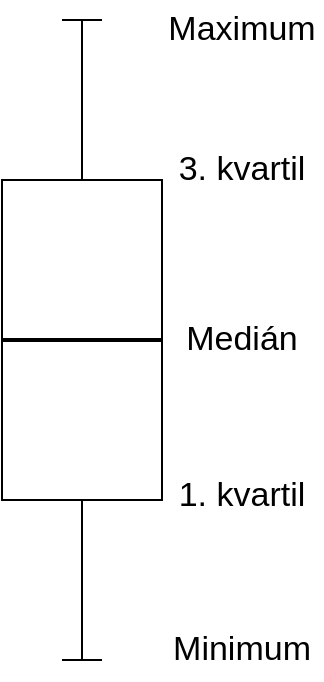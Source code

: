 <mxfile version="17.5.0" type="device"><diagram id="15i4A0VTW2yreT8hfdWH" name="Page-1"><mxGraphModel dx="830" dy="466" grid="1" gridSize="10" guides="1" tooltips="1" connect="1" arrows="1" fold="1" page="1" pageScale="1" pageWidth="583" pageHeight="827" math="0" shadow="0"><root><mxCell id="0"/><mxCell id="1" parent="0"/><mxCell id="GNaKfItV5-cQycoCKyRW-3" value="" style="shape=crossbar;whiteSpace=wrap;html=1;rounded=1;rotation=90;" parent="1" vertex="1"><mxGeometry x="120" y="310" width="320" height="20" as="geometry"/></mxCell><mxCell id="GNaKfItV5-cQycoCKyRW-1" value="" style="rounded=0;whiteSpace=wrap;html=1;" parent="1" vertex="1"><mxGeometry x="240" y="240" width="80" height="160" as="geometry"/></mxCell><mxCell id="GNaKfItV5-cQycoCKyRW-5" value="" style="line;strokeWidth=2;html=1;" parent="1" vertex="1"><mxGeometry x="240" y="315" width="80" height="10" as="geometry"/></mxCell><mxCell id="GNaKfItV5-cQycoCKyRW-6" value="&lt;div style=&quot;font-size: 17px;&quot;&gt;Maximum&lt;/div&gt;" style="text;html=1;strokeColor=none;fillColor=none;align=center;verticalAlign=middle;whiteSpace=wrap;rounded=0;fontSize=17;" parent="1" vertex="1"><mxGeometry x="330" y="150" width="60" height="30" as="geometry"/></mxCell><mxCell id="GNaKfItV5-cQycoCKyRW-7" value="&lt;div style=&quot;font-size: 17px;&quot;&gt;3. kvartil&lt;/div&gt;&lt;div style=&quot;font-size: 17px;&quot;&gt;&lt;br style=&quot;font-size: 17px;&quot;&gt;&lt;/div&gt;" style="text;html=1;strokeColor=none;fillColor=none;align=center;verticalAlign=middle;whiteSpace=wrap;rounded=0;fontSize=17;" parent="1" vertex="1"><mxGeometry x="325" y="230" width="70" height="30" as="geometry"/></mxCell><mxCell id="GNaKfItV5-cQycoCKyRW-8" value="&lt;div style=&quot;font-size: 17px;&quot;&gt;Medián&lt;/div&gt;" style="text;html=1;strokeColor=none;fillColor=none;align=center;verticalAlign=middle;whiteSpace=wrap;rounded=0;fontSize=17;" parent="1" vertex="1"><mxGeometry x="330" y="305" width="60" height="30" as="geometry"/></mxCell><mxCell id="GNaKfItV5-cQycoCKyRW-9" value="&lt;div style=&quot;font-size: 17px;&quot;&gt;1. kvartil&lt;/div&gt;" style="text;html=1;strokeColor=none;fillColor=none;align=center;verticalAlign=middle;whiteSpace=wrap;rounded=0;fontSize=17;" parent="1" vertex="1"><mxGeometry x="320" y="383" width="80" height="30" as="geometry"/></mxCell><mxCell id="GNaKfItV5-cQycoCKyRW-10" value="&lt;div style=&quot;font-size: 17px;&quot;&gt;Minimum&lt;/div&gt;" style="text;html=1;strokeColor=none;fillColor=none;align=center;verticalAlign=middle;whiteSpace=wrap;rounded=0;fontSize=17;" parent="1" vertex="1"><mxGeometry x="330" y="460" width="60" height="30" as="geometry"/></mxCell></root></mxGraphModel></diagram></mxfile>